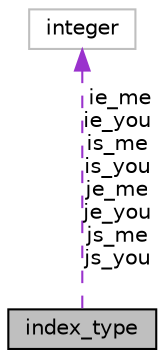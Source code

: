 digraph "index_type"
{
 // INTERACTIVE_SVG=YES
 // LATEX_PDF_SIZE
  edge [fontname="Helvetica",fontsize="10",labelfontname="Helvetica",labelfontsize="10"];
  node [fontname="Helvetica",fontsize="10",shape=record];
  Node1 [label="index_type",height=0.2,width=0.4,color="black", fillcolor="grey75", style="filled", fontcolor="black",tooltip="index bounds for use in nestSpec"];
  Node2 -> Node1 [dir="back",color="darkorchid3",fontsize="10",style="dashed",label=" ie_me\nie_you\nis_me\nis_you\nje_me\nje_you\njs_me\njs_you" ,fontname="Helvetica"];
  Node2 [label="integer",height=0.2,width=0.4,color="grey75", fillcolor="white", style="filled",tooltip=" "];
}
